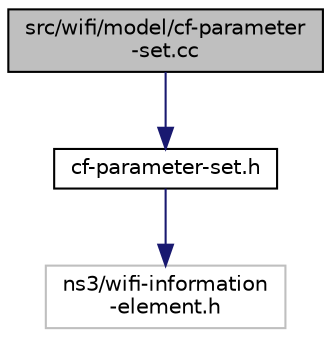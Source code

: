 digraph "src/wifi/model/cf-parameter-set.cc"
{
 // LATEX_PDF_SIZE
  edge [fontname="Helvetica",fontsize="10",labelfontname="Helvetica",labelfontsize="10"];
  node [fontname="Helvetica",fontsize="10",shape=record];
  Node1 [label="src/wifi/model/cf-parameter\l-set.cc",height=0.2,width=0.4,color="black", fillcolor="grey75", style="filled", fontcolor="black",tooltip=" "];
  Node1 -> Node2 [color="midnightblue",fontsize="10",style="solid",fontname="Helvetica"];
  Node2 [label="cf-parameter-set.h",height=0.2,width=0.4,color="black", fillcolor="white", style="filled",URL="$cf-parameter-set_8h.html",tooltip=" "];
  Node2 -> Node3 [color="midnightblue",fontsize="10",style="solid",fontname="Helvetica"];
  Node3 [label="ns3/wifi-information\l-element.h",height=0.2,width=0.4,color="grey75", fillcolor="white", style="filled",tooltip=" "];
}
